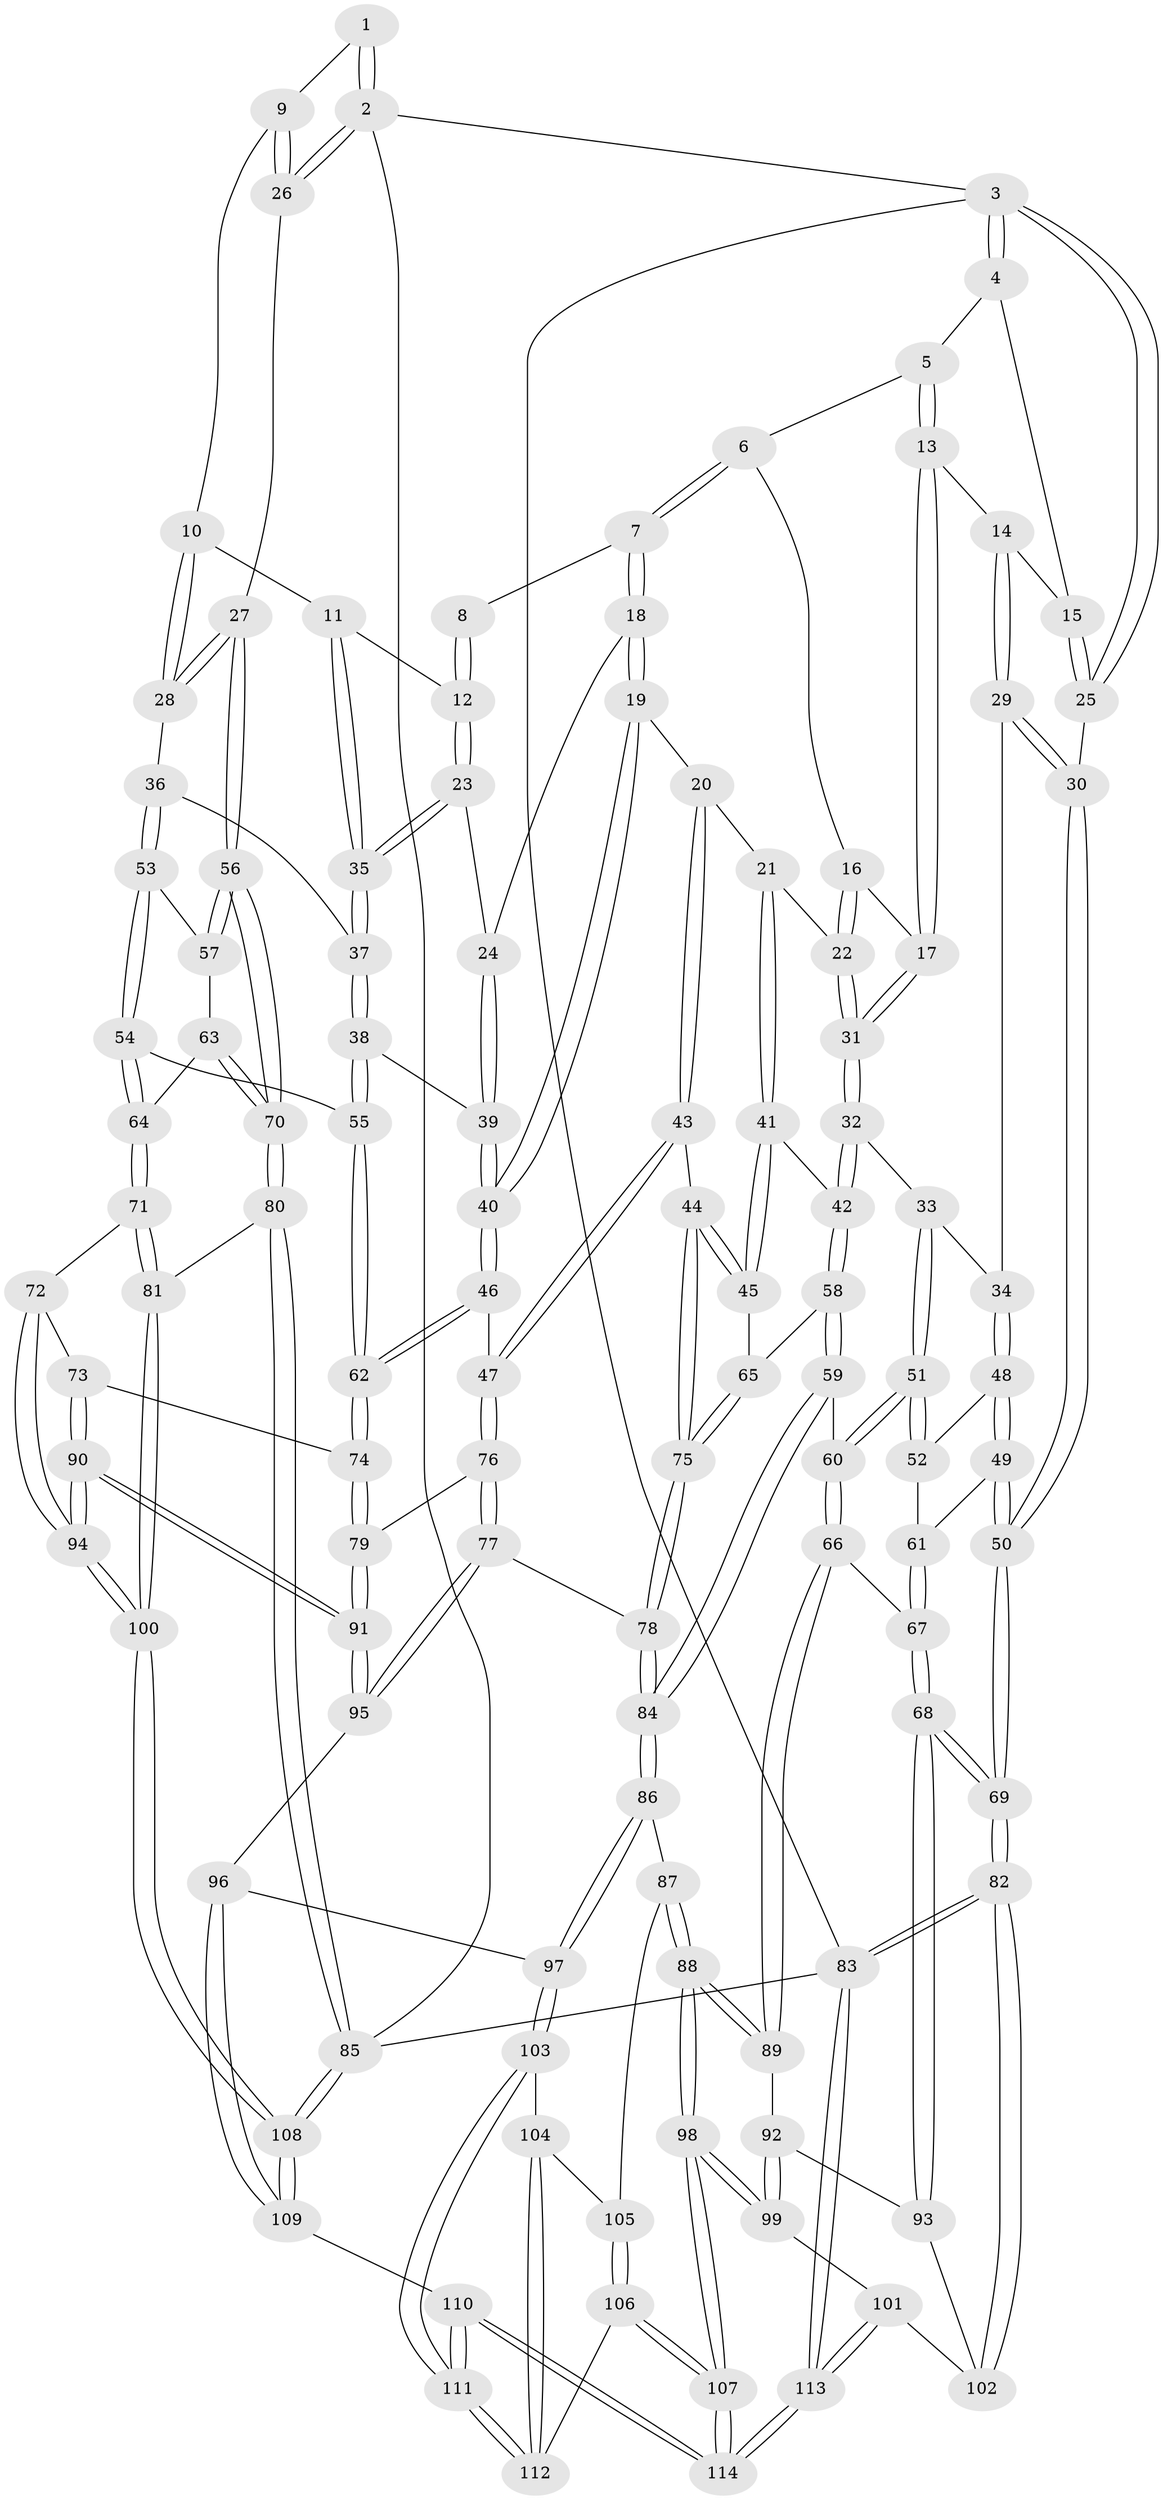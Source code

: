 // coarse degree distribution, {3: 0.0759493670886076, 8: 0.012658227848101266, 5: 0.35443037974683544, 4: 0.4810126582278481, 6: 0.0759493670886076}
// Generated by graph-tools (version 1.1) at 2025/52/02/27/25 19:52:38]
// undirected, 114 vertices, 282 edges
graph export_dot {
graph [start="1"]
  node [color=gray90,style=filled];
  1 [pos="+1+0"];
  2 [pos="+1+0"];
  3 [pos="+0+0"];
  4 [pos="+0.2507691245883218+0"];
  5 [pos="+0.42388382882299896+0"];
  6 [pos="+0.49154819405785233+0"];
  7 [pos="+0.5304280266970903+0"];
  8 [pos="+0.7728480794868801+0"];
  9 [pos="+0.941484102772143+0.15775525923176195"];
  10 [pos="+0.9308953209293674+0.16599654408618195"];
  11 [pos="+0.8529786103731695+0.17785694731145654"];
  12 [pos="+0.8098014026043232+0.11698194816674737"];
  13 [pos="+0.2262966994377621+0.15258736550516871"];
  14 [pos="+0.19136424675745067+0.14369031325538836"];
  15 [pos="+0.1741214839119236+0.12674667416588642"];
  16 [pos="+0.4129730697692619+0.04409998870442226"];
  17 [pos="+0.28141043963297085+0.1918601019374592"];
  18 [pos="+0.589342512174281+0.19626089289413576"];
  19 [pos="+0.5176781621981833+0.26643230601959533"];
  20 [pos="+0.49355428497381815+0.2799414971885691"];
  21 [pos="+0.48760357323020975+0.2806077340615546"];
  22 [pos="+0.40487812156014075+0.2730150595380636"];
  23 [pos="+0.6746884958547023+0.20271577707341104"];
  24 [pos="+0.6108419293878418+0.2062407472674998"];
  25 [pos="+0+0.07015674275699756"];
  26 [pos="+1+0.18539668640938964"];
  27 [pos="+1+0.33108518139856685"];
  28 [pos="+0.995779596636269+0.30242392482203284"];
  29 [pos="+0.12616496185896092+0.28948346467623703"];
  30 [pos="+0+0.19214779247085625"];
  31 [pos="+0.32295376739994036+0.2957938507909098"];
  32 [pos="+0.3178488428687013+0.30367548421485785"];
  33 [pos="+0.2210806385316251+0.31996503034620005"];
  34 [pos="+0.14718620263234775+0.3094048874441645"];
  35 [pos="+0.8308242831714006+0.290130423864571"];
  36 [pos="+0.8971858000591945+0.32656091497304185"];
  37 [pos="+0.8333064094760344+0.3018251802526973"];
  38 [pos="+0.7822640765212151+0.35297655170672027"];
  39 [pos="+0.6810676841117479+0.3343217807532313"];
  40 [pos="+0.6273558243463201+0.4079822644135129"];
  41 [pos="+0.4445336517709563+0.4089786352564149"];
  42 [pos="+0.3271241373103701+0.3765670971770173"];
  43 [pos="+0.5386026169669776+0.4730257613796944"];
  44 [pos="+0.491440992010291+0.4797472201075043"];
  45 [pos="+0.476437268884271+0.4755410467651175"];
  46 [pos="+0.6259442364900959+0.4156738138826691"];
  47 [pos="+0.5397033828190904+0.47341191002728394"];
  48 [pos="+0.12623893440466455+0.3832834578573561"];
  49 [pos="+0+0.35507697318755566"];
  50 [pos="+0+0.25682693909849574"];
  51 [pos="+0.1914211251910301+0.4626229170201045"];
  52 [pos="+0.12496980119679904+0.39515174059259556"];
  53 [pos="+0.9086262854783402+0.39006687265184586"];
  54 [pos="+0.8229676916937402+0.4730829520117986"];
  55 [pos="+0.7734764441347955+0.4589779695743469"];
  56 [pos="+1+0.4279983785539146"];
  57 [pos="+0.9300149240829331+0.4278907289103707"];
  58 [pos="+0.3176356698666629+0.4819341088315352"];
  59 [pos="+0.24492969891455446+0.5638579841106557"];
  60 [pos="+0.23185510433011064+0.5660706603019753"];
  61 [pos="+0.06216790121240112+0.4474133067866103"];
  62 [pos="+0.7366323286301781+0.49103237779297676"];
  63 [pos="+0.9171148465307982+0.4798673972376517"];
  64 [pos="+0.8791265150168733+0.5080442427248331"];
  65 [pos="+0.3800360472391518+0.4887441970957255"];
  66 [pos="+0.19751540201831838+0.5861726084529116"];
  67 [pos="+0.0945068912991565+0.5549557741078934"];
  68 [pos="+0+0.6408110966681567"];
  69 [pos="+0+0.6415112263179905"];
  70 [pos="+1+0.5776637224457104"];
  71 [pos="+0.899845755632061+0.6542631288794529"];
  72 [pos="+0.7802202930242256+0.6380126171524451"];
  73 [pos="+0.7166476114490041+0.6130234531924983"];
  74 [pos="+0.7037285387519137+0.6048925267007199"];
  75 [pos="+0.4480332529335595+0.6003946149336014"];
  76 [pos="+0.6202669523787633+0.6241908724463646"];
  77 [pos="+0.5855729925297846+0.6452316149405783"];
  78 [pos="+0.44548455214310945+0.656546561484467"];
  79 [pos="+0.6208489793786914+0.6242381893604807"];
  80 [pos="+1+0.6816746505533128"];
  81 [pos="+0.9791200987890076+0.7091044088148871"];
  82 [pos="+0+1"];
  83 [pos="+0+1"];
  84 [pos="+0.4014258088026605+0.6833701402468154"];
  85 [pos="+1+1"];
  86 [pos="+0.39868950095165673+0.7109555500838791"];
  87 [pos="+0.30168069895583827+0.7959396490302418"];
  88 [pos="+0.2370831632331636+0.8150414124465596"];
  89 [pos="+0.19669668984512648+0.5894284485190128"];
  90 [pos="+0.7243107461776558+0.8637435015863231"];
  91 [pos="+0.6786584612777706+0.8256643228042305"];
  92 [pos="+0.10227143843273262+0.710398509560599"];
  93 [pos="+0.03619751384626+0.7242747449881533"];
  94 [pos="+0.7508463801628319+0.8957695856644429"];
  95 [pos="+0.5540105607458086+0.7990266214761583"];
  96 [pos="+0.5281900835782822+0.8171191131183735"];
  97 [pos="+0.46349216918279024+0.8116920677327503"];
  98 [pos="+0.22453119334446714+0.830771885768534"];
  99 [pos="+0.15292719695743684+0.8242229489346862"];
  100 [pos="+0.7847509524997687+0.9529469897884307"];
  101 [pos="+0.11303662779096062+0.8417314417345377"];
  102 [pos="+0.061970557408609926+0.8271312289604841"];
  103 [pos="+0.44414586199187506+0.8473381072179341"];
  104 [pos="+0.3938626821442982+0.8644945121963321"];
  105 [pos="+0.35935159987245985+0.8554183674603912"];
  106 [pos="+0.31158071751103183+0.9411648576031812"];
  107 [pos="+0.25051788388967616+0.9602431999891657"];
  108 [pos="+0.7613040664275038+1"];
  109 [pos="+0.6443526796319845+1"];
  110 [pos="+0.5987709603709863+1"];
  111 [pos="+0.4653057138262802+0.9860727144758255"];
  112 [pos="+0.3693618921937111+0.9388088928133466"];
  113 [pos="+0+1"];
  114 [pos="+0.13246967317334254+1"];
  1 -- 2;
  1 -- 2;
  1 -- 9;
  2 -- 3;
  2 -- 26;
  2 -- 26;
  2 -- 85;
  3 -- 4;
  3 -- 4;
  3 -- 25;
  3 -- 25;
  3 -- 83;
  4 -- 5;
  4 -- 15;
  5 -- 6;
  5 -- 13;
  5 -- 13;
  6 -- 7;
  6 -- 7;
  6 -- 16;
  7 -- 8;
  7 -- 18;
  7 -- 18;
  8 -- 12;
  8 -- 12;
  9 -- 10;
  9 -- 26;
  9 -- 26;
  10 -- 11;
  10 -- 28;
  10 -- 28;
  11 -- 12;
  11 -- 35;
  11 -- 35;
  12 -- 23;
  12 -- 23;
  13 -- 14;
  13 -- 17;
  13 -- 17;
  14 -- 15;
  14 -- 29;
  14 -- 29;
  15 -- 25;
  15 -- 25;
  16 -- 17;
  16 -- 22;
  16 -- 22;
  17 -- 31;
  17 -- 31;
  18 -- 19;
  18 -- 19;
  18 -- 24;
  19 -- 20;
  19 -- 40;
  19 -- 40;
  20 -- 21;
  20 -- 43;
  20 -- 43;
  21 -- 22;
  21 -- 41;
  21 -- 41;
  22 -- 31;
  22 -- 31;
  23 -- 24;
  23 -- 35;
  23 -- 35;
  24 -- 39;
  24 -- 39;
  25 -- 30;
  26 -- 27;
  27 -- 28;
  27 -- 28;
  27 -- 56;
  27 -- 56;
  28 -- 36;
  29 -- 30;
  29 -- 30;
  29 -- 34;
  30 -- 50;
  30 -- 50;
  31 -- 32;
  31 -- 32;
  32 -- 33;
  32 -- 42;
  32 -- 42;
  33 -- 34;
  33 -- 51;
  33 -- 51;
  34 -- 48;
  34 -- 48;
  35 -- 37;
  35 -- 37;
  36 -- 37;
  36 -- 53;
  36 -- 53;
  37 -- 38;
  37 -- 38;
  38 -- 39;
  38 -- 55;
  38 -- 55;
  39 -- 40;
  39 -- 40;
  40 -- 46;
  40 -- 46;
  41 -- 42;
  41 -- 45;
  41 -- 45;
  42 -- 58;
  42 -- 58;
  43 -- 44;
  43 -- 47;
  43 -- 47;
  44 -- 45;
  44 -- 45;
  44 -- 75;
  44 -- 75;
  45 -- 65;
  46 -- 47;
  46 -- 62;
  46 -- 62;
  47 -- 76;
  47 -- 76;
  48 -- 49;
  48 -- 49;
  48 -- 52;
  49 -- 50;
  49 -- 50;
  49 -- 61;
  50 -- 69;
  50 -- 69;
  51 -- 52;
  51 -- 52;
  51 -- 60;
  51 -- 60;
  52 -- 61;
  53 -- 54;
  53 -- 54;
  53 -- 57;
  54 -- 55;
  54 -- 64;
  54 -- 64;
  55 -- 62;
  55 -- 62;
  56 -- 57;
  56 -- 57;
  56 -- 70;
  56 -- 70;
  57 -- 63;
  58 -- 59;
  58 -- 59;
  58 -- 65;
  59 -- 60;
  59 -- 84;
  59 -- 84;
  60 -- 66;
  60 -- 66;
  61 -- 67;
  61 -- 67;
  62 -- 74;
  62 -- 74;
  63 -- 64;
  63 -- 70;
  63 -- 70;
  64 -- 71;
  64 -- 71;
  65 -- 75;
  65 -- 75;
  66 -- 67;
  66 -- 89;
  66 -- 89;
  67 -- 68;
  67 -- 68;
  68 -- 69;
  68 -- 69;
  68 -- 93;
  68 -- 93;
  69 -- 82;
  69 -- 82;
  70 -- 80;
  70 -- 80;
  71 -- 72;
  71 -- 81;
  71 -- 81;
  72 -- 73;
  72 -- 94;
  72 -- 94;
  73 -- 74;
  73 -- 90;
  73 -- 90;
  74 -- 79;
  74 -- 79;
  75 -- 78;
  75 -- 78;
  76 -- 77;
  76 -- 77;
  76 -- 79;
  77 -- 78;
  77 -- 95;
  77 -- 95;
  78 -- 84;
  78 -- 84;
  79 -- 91;
  79 -- 91;
  80 -- 81;
  80 -- 85;
  80 -- 85;
  81 -- 100;
  81 -- 100;
  82 -- 83;
  82 -- 83;
  82 -- 102;
  82 -- 102;
  83 -- 113;
  83 -- 113;
  83 -- 85;
  84 -- 86;
  84 -- 86;
  85 -- 108;
  85 -- 108;
  86 -- 87;
  86 -- 97;
  86 -- 97;
  87 -- 88;
  87 -- 88;
  87 -- 105;
  88 -- 89;
  88 -- 89;
  88 -- 98;
  88 -- 98;
  89 -- 92;
  90 -- 91;
  90 -- 91;
  90 -- 94;
  90 -- 94;
  91 -- 95;
  91 -- 95;
  92 -- 93;
  92 -- 99;
  92 -- 99;
  93 -- 102;
  94 -- 100;
  94 -- 100;
  95 -- 96;
  96 -- 97;
  96 -- 109;
  96 -- 109;
  97 -- 103;
  97 -- 103;
  98 -- 99;
  98 -- 99;
  98 -- 107;
  98 -- 107;
  99 -- 101;
  100 -- 108;
  100 -- 108;
  101 -- 102;
  101 -- 113;
  101 -- 113;
  103 -- 104;
  103 -- 111;
  103 -- 111;
  104 -- 105;
  104 -- 112;
  104 -- 112;
  105 -- 106;
  105 -- 106;
  106 -- 107;
  106 -- 107;
  106 -- 112;
  107 -- 114;
  107 -- 114;
  108 -- 109;
  108 -- 109;
  109 -- 110;
  110 -- 111;
  110 -- 111;
  110 -- 114;
  110 -- 114;
  111 -- 112;
  111 -- 112;
  113 -- 114;
  113 -- 114;
}
